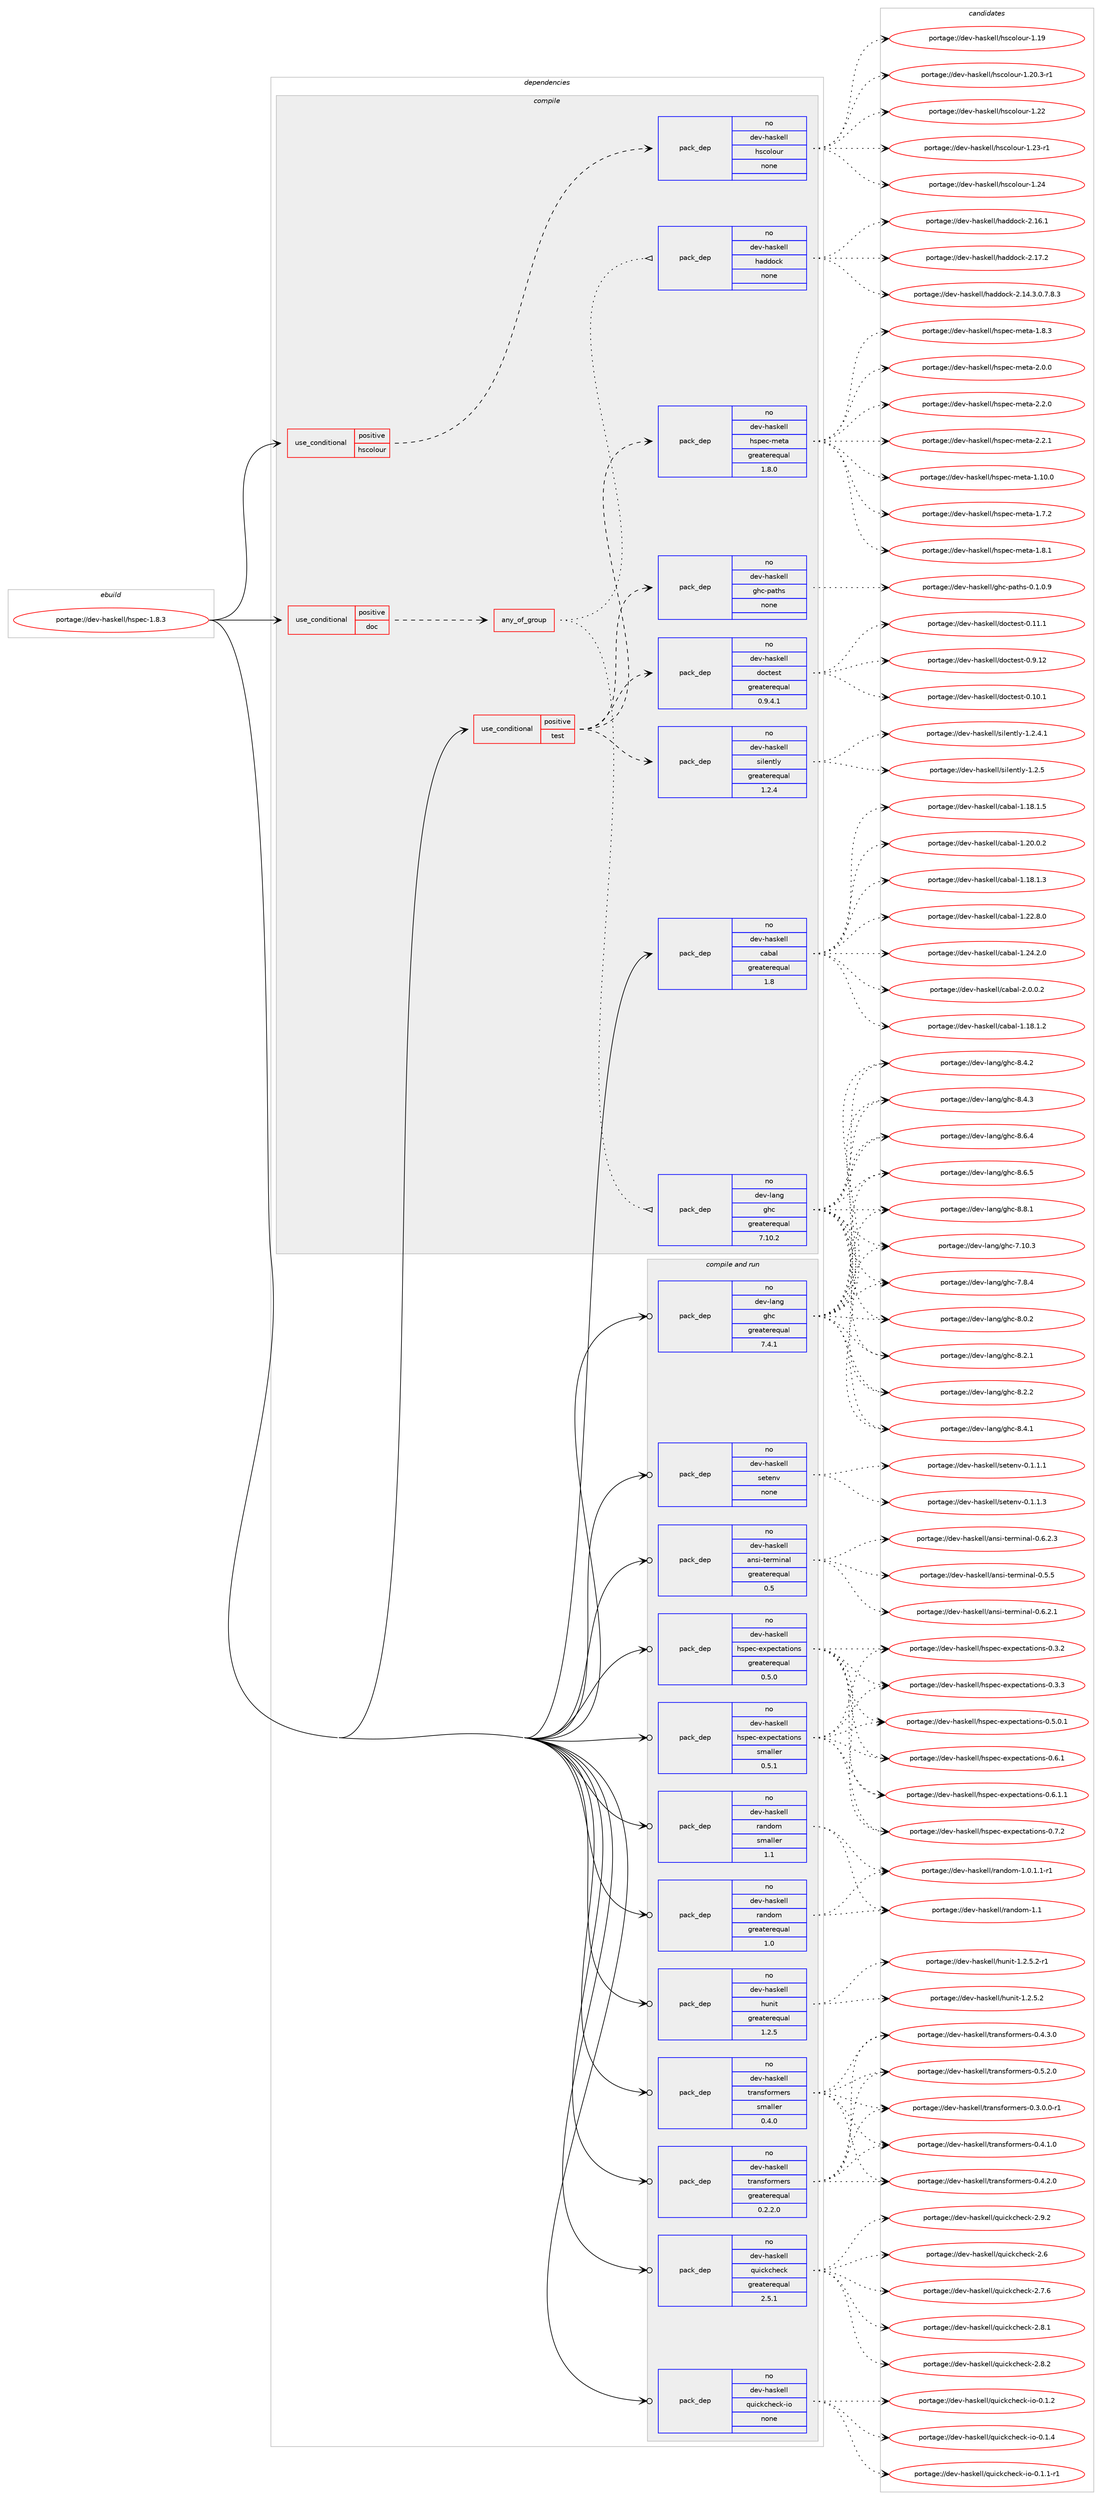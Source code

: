 digraph prolog {

# *************
# Graph options
# *************

newrank=true;
concentrate=true;
compound=true;
graph [rankdir=LR,fontname=Helvetica,fontsize=10,ranksep=1.5];#, ranksep=2.5, nodesep=0.2];
edge  [arrowhead=vee];
node  [fontname=Helvetica,fontsize=10];

# **********
# The ebuild
# **********

subgraph cluster_leftcol {
color=gray;
rank=same;
label=<<i>ebuild</i>>;
id [label="portage://dev-haskell/hspec-1.8.3", color=red, width=4, href="../dev-haskell/hspec-1.8.3.svg"];
}

# ****************
# The dependencies
# ****************

subgraph cluster_midcol {
color=gray;
label=<<i>dependencies</i>>;
subgraph cluster_compile {
fillcolor="#eeeeee";
style=filled;
label=<<i>compile</i>>;
subgraph cond15593 {
dependency70647 [label=<<TABLE BORDER="0" CELLBORDER="1" CELLSPACING="0" CELLPADDING="4"><TR><TD ROWSPAN="3" CELLPADDING="10">use_conditional</TD></TR><TR><TD>positive</TD></TR><TR><TD>doc</TD></TR></TABLE>>, shape=none, color=red];
subgraph any1839 {
dependency70648 [label=<<TABLE BORDER="0" CELLBORDER="1" CELLSPACING="0" CELLPADDING="4"><TR><TD CELLPADDING="10">any_of_group</TD></TR></TABLE>>, shape=none, color=red];subgraph pack53158 {
dependency70649 [label=<<TABLE BORDER="0" CELLBORDER="1" CELLSPACING="0" CELLPADDING="4" WIDTH="220"><TR><TD ROWSPAN="6" CELLPADDING="30">pack_dep</TD></TR><TR><TD WIDTH="110">no</TD></TR><TR><TD>dev-haskell</TD></TR><TR><TD>haddock</TD></TR><TR><TD>none</TD></TR><TR><TD></TD></TR></TABLE>>, shape=none, color=blue];
}
dependency70648:e -> dependency70649:w [weight=20,style="dotted",arrowhead="oinv"];
subgraph pack53159 {
dependency70650 [label=<<TABLE BORDER="0" CELLBORDER="1" CELLSPACING="0" CELLPADDING="4" WIDTH="220"><TR><TD ROWSPAN="6" CELLPADDING="30">pack_dep</TD></TR><TR><TD WIDTH="110">no</TD></TR><TR><TD>dev-lang</TD></TR><TR><TD>ghc</TD></TR><TR><TD>greaterequal</TD></TR><TR><TD>7.10.2</TD></TR></TABLE>>, shape=none, color=blue];
}
dependency70648:e -> dependency70650:w [weight=20,style="dotted",arrowhead="oinv"];
}
dependency70647:e -> dependency70648:w [weight=20,style="dashed",arrowhead="vee"];
}
id:e -> dependency70647:w [weight=20,style="solid",arrowhead="vee"];
subgraph cond15594 {
dependency70651 [label=<<TABLE BORDER="0" CELLBORDER="1" CELLSPACING="0" CELLPADDING="4"><TR><TD ROWSPAN="3" CELLPADDING="10">use_conditional</TD></TR><TR><TD>positive</TD></TR><TR><TD>hscolour</TD></TR></TABLE>>, shape=none, color=red];
subgraph pack53160 {
dependency70652 [label=<<TABLE BORDER="0" CELLBORDER="1" CELLSPACING="0" CELLPADDING="4" WIDTH="220"><TR><TD ROWSPAN="6" CELLPADDING="30">pack_dep</TD></TR><TR><TD WIDTH="110">no</TD></TR><TR><TD>dev-haskell</TD></TR><TR><TD>hscolour</TD></TR><TR><TD>none</TD></TR><TR><TD></TD></TR></TABLE>>, shape=none, color=blue];
}
dependency70651:e -> dependency70652:w [weight=20,style="dashed",arrowhead="vee"];
}
id:e -> dependency70651:w [weight=20,style="solid",arrowhead="vee"];
subgraph cond15595 {
dependency70653 [label=<<TABLE BORDER="0" CELLBORDER="1" CELLSPACING="0" CELLPADDING="4"><TR><TD ROWSPAN="3" CELLPADDING="10">use_conditional</TD></TR><TR><TD>positive</TD></TR><TR><TD>test</TD></TR></TABLE>>, shape=none, color=red];
subgraph pack53161 {
dependency70654 [label=<<TABLE BORDER="0" CELLBORDER="1" CELLSPACING="0" CELLPADDING="4" WIDTH="220"><TR><TD ROWSPAN="6" CELLPADDING="30">pack_dep</TD></TR><TR><TD WIDTH="110">no</TD></TR><TR><TD>dev-haskell</TD></TR><TR><TD>doctest</TD></TR><TR><TD>greaterequal</TD></TR><TR><TD>0.9.4.1</TD></TR></TABLE>>, shape=none, color=blue];
}
dependency70653:e -> dependency70654:w [weight=20,style="dashed",arrowhead="vee"];
subgraph pack53162 {
dependency70655 [label=<<TABLE BORDER="0" CELLBORDER="1" CELLSPACING="0" CELLPADDING="4" WIDTH="220"><TR><TD ROWSPAN="6" CELLPADDING="30">pack_dep</TD></TR><TR><TD WIDTH="110">no</TD></TR><TR><TD>dev-haskell</TD></TR><TR><TD>ghc-paths</TD></TR><TR><TD>none</TD></TR><TR><TD></TD></TR></TABLE>>, shape=none, color=blue];
}
dependency70653:e -> dependency70655:w [weight=20,style="dashed",arrowhead="vee"];
subgraph pack53163 {
dependency70656 [label=<<TABLE BORDER="0" CELLBORDER="1" CELLSPACING="0" CELLPADDING="4" WIDTH="220"><TR><TD ROWSPAN="6" CELLPADDING="30">pack_dep</TD></TR><TR><TD WIDTH="110">no</TD></TR><TR><TD>dev-haskell</TD></TR><TR><TD>hspec-meta</TD></TR><TR><TD>greaterequal</TD></TR><TR><TD>1.8.0</TD></TR></TABLE>>, shape=none, color=blue];
}
dependency70653:e -> dependency70656:w [weight=20,style="dashed",arrowhead="vee"];
subgraph pack53164 {
dependency70657 [label=<<TABLE BORDER="0" CELLBORDER="1" CELLSPACING="0" CELLPADDING="4" WIDTH="220"><TR><TD ROWSPAN="6" CELLPADDING="30">pack_dep</TD></TR><TR><TD WIDTH="110">no</TD></TR><TR><TD>dev-haskell</TD></TR><TR><TD>silently</TD></TR><TR><TD>greaterequal</TD></TR><TR><TD>1.2.4</TD></TR></TABLE>>, shape=none, color=blue];
}
dependency70653:e -> dependency70657:w [weight=20,style="dashed",arrowhead="vee"];
}
id:e -> dependency70653:w [weight=20,style="solid",arrowhead="vee"];
subgraph pack53165 {
dependency70658 [label=<<TABLE BORDER="0" CELLBORDER="1" CELLSPACING="0" CELLPADDING="4" WIDTH="220"><TR><TD ROWSPAN="6" CELLPADDING="30">pack_dep</TD></TR><TR><TD WIDTH="110">no</TD></TR><TR><TD>dev-haskell</TD></TR><TR><TD>cabal</TD></TR><TR><TD>greaterequal</TD></TR><TR><TD>1.8</TD></TR></TABLE>>, shape=none, color=blue];
}
id:e -> dependency70658:w [weight=20,style="solid",arrowhead="vee"];
}
subgraph cluster_compileandrun {
fillcolor="#eeeeee";
style=filled;
label=<<i>compile and run</i>>;
subgraph pack53166 {
dependency70659 [label=<<TABLE BORDER="0" CELLBORDER="1" CELLSPACING="0" CELLPADDING="4" WIDTH="220"><TR><TD ROWSPAN="6" CELLPADDING="30">pack_dep</TD></TR><TR><TD WIDTH="110">no</TD></TR><TR><TD>dev-haskell</TD></TR><TR><TD>ansi-terminal</TD></TR><TR><TD>greaterequal</TD></TR><TR><TD>0.5</TD></TR></TABLE>>, shape=none, color=blue];
}
id:e -> dependency70659:w [weight=20,style="solid",arrowhead="odotvee"];
subgraph pack53167 {
dependency70660 [label=<<TABLE BORDER="0" CELLBORDER="1" CELLSPACING="0" CELLPADDING="4" WIDTH="220"><TR><TD ROWSPAN="6" CELLPADDING="30">pack_dep</TD></TR><TR><TD WIDTH="110">no</TD></TR><TR><TD>dev-haskell</TD></TR><TR><TD>hspec-expectations</TD></TR><TR><TD>greaterequal</TD></TR><TR><TD>0.5.0</TD></TR></TABLE>>, shape=none, color=blue];
}
id:e -> dependency70660:w [weight=20,style="solid",arrowhead="odotvee"];
subgraph pack53168 {
dependency70661 [label=<<TABLE BORDER="0" CELLBORDER="1" CELLSPACING="0" CELLPADDING="4" WIDTH="220"><TR><TD ROWSPAN="6" CELLPADDING="30">pack_dep</TD></TR><TR><TD WIDTH="110">no</TD></TR><TR><TD>dev-haskell</TD></TR><TR><TD>hspec-expectations</TD></TR><TR><TD>smaller</TD></TR><TR><TD>0.5.1</TD></TR></TABLE>>, shape=none, color=blue];
}
id:e -> dependency70661:w [weight=20,style="solid",arrowhead="odotvee"];
subgraph pack53169 {
dependency70662 [label=<<TABLE BORDER="0" CELLBORDER="1" CELLSPACING="0" CELLPADDING="4" WIDTH="220"><TR><TD ROWSPAN="6" CELLPADDING="30">pack_dep</TD></TR><TR><TD WIDTH="110">no</TD></TR><TR><TD>dev-haskell</TD></TR><TR><TD>hunit</TD></TR><TR><TD>greaterequal</TD></TR><TR><TD>1.2.5</TD></TR></TABLE>>, shape=none, color=blue];
}
id:e -> dependency70662:w [weight=20,style="solid",arrowhead="odotvee"];
subgraph pack53170 {
dependency70663 [label=<<TABLE BORDER="0" CELLBORDER="1" CELLSPACING="0" CELLPADDING="4" WIDTH="220"><TR><TD ROWSPAN="6" CELLPADDING="30">pack_dep</TD></TR><TR><TD WIDTH="110">no</TD></TR><TR><TD>dev-haskell</TD></TR><TR><TD>quickcheck</TD></TR><TR><TD>greaterequal</TD></TR><TR><TD>2.5.1</TD></TR></TABLE>>, shape=none, color=blue];
}
id:e -> dependency70663:w [weight=20,style="solid",arrowhead="odotvee"];
subgraph pack53171 {
dependency70664 [label=<<TABLE BORDER="0" CELLBORDER="1" CELLSPACING="0" CELLPADDING="4" WIDTH="220"><TR><TD ROWSPAN="6" CELLPADDING="30">pack_dep</TD></TR><TR><TD WIDTH="110">no</TD></TR><TR><TD>dev-haskell</TD></TR><TR><TD>quickcheck-io</TD></TR><TR><TD>none</TD></TR><TR><TD></TD></TR></TABLE>>, shape=none, color=blue];
}
id:e -> dependency70664:w [weight=20,style="solid",arrowhead="odotvee"];
subgraph pack53172 {
dependency70665 [label=<<TABLE BORDER="0" CELLBORDER="1" CELLSPACING="0" CELLPADDING="4" WIDTH="220"><TR><TD ROWSPAN="6" CELLPADDING="30">pack_dep</TD></TR><TR><TD WIDTH="110">no</TD></TR><TR><TD>dev-haskell</TD></TR><TR><TD>random</TD></TR><TR><TD>greaterequal</TD></TR><TR><TD>1.0</TD></TR></TABLE>>, shape=none, color=blue];
}
id:e -> dependency70665:w [weight=20,style="solid",arrowhead="odotvee"];
subgraph pack53173 {
dependency70666 [label=<<TABLE BORDER="0" CELLBORDER="1" CELLSPACING="0" CELLPADDING="4" WIDTH="220"><TR><TD ROWSPAN="6" CELLPADDING="30">pack_dep</TD></TR><TR><TD WIDTH="110">no</TD></TR><TR><TD>dev-haskell</TD></TR><TR><TD>random</TD></TR><TR><TD>smaller</TD></TR><TR><TD>1.1</TD></TR></TABLE>>, shape=none, color=blue];
}
id:e -> dependency70666:w [weight=20,style="solid",arrowhead="odotvee"];
subgraph pack53174 {
dependency70667 [label=<<TABLE BORDER="0" CELLBORDER="1" CELLSPACING="0" CELLPADDING="4" WIDTH="220"><TR><TD ROWSPAN="6" CELLPADDING="30">pack_dep</TD></TR><TR><TD WIDTH="110">no</TD></TR><TR><TD>dev-haskell</TD></TR><TR><TD>setenv</TD></TR><TR><TD>none</TD></TR><TR><TD></TD></TR></TABLE>>, shape=none, color=blue];
}
id:e -> dependency70667:w [weight=20,style="solid",arrowhead="odotvee"];
subgraph pack53175 {
dependency70668 [label=<<TABLE BORDER="0" CELLBORDER="1" CELLSPACING="0" CELLPADDING="4" WIDTH="220"><TR><TD ROWSPAN="6" CELLPADDING="30">pack_dep</TD></TR><TR><TD WIDTH="110">no</TD></TR><TR><TD>dev-haskell</TD></TR><TR><TD>transformers</TD></TR><TR><TD>greaterequal</TD></TR><TR><TD>0.2.2.0</TD></TR></TABLE>>, shape=none, color=blue];
}
id:e -> dependency70668:w [weight=20,style="solid",arrowhead="odotvee"];
subgraph pack53176 {
dependency70669 [label=<<TABLE BORDER="0" CELLBORDER="1" CELLSPACING="0" CELLPADDING="4" WIDTH="220"><TR><TD ROWSPAN="6" CELLPADDING="30">pack_dep</TD></TR><TR><TD WIDTH="110">no</TD></TR><TR><TD>dev-haskell</TD></TR><TR><TD>transformers</TD></TR><TR><TD>smaller</TD></TR><TR><TD>0.4.0</TD></TR></TABLE>>, shape=none, color=blue];
}
id:e -> dependency70669:w [weight=20,style="solid",arrowhead="odotvee"];
subgraph pack53177 {
dependency70670 [label=<<TABLE BORDER="0" CELLBORDER="1" CELLSPACING="0" CELLPADDING="4" WIDTH="220"><TR><TD ROWSPAN="6" CELLPADDING="30">pack_dep</TD></TR><TR><TD WIDTH="110">no</TD></TR><TR><TD>dev-lang</TD></TR><TR><TD>ghc</TD></TR><TR><TD>greaterequal</TD></TR><TR><TD>7.4.1</TD></TR></TABLE>>, shape=none, color=blue];
}
id:e -> dependency70670:w [weight=20,style="solid",arrowhead="odotvee"];
}
subgraph cluster_run {
fillcolor="#eeeeee";
style=filled;
label=<<i>run</i>>;
}
}

# **************
# The candidates
# **************

subgraph cluster_choices {
rank=same;
color=gray;
label=<<i>candidates</i>>;

subgraph choice53158 {
color=black;
nodesep=1;
choiceportage1001011184510497115107101108108471049710010011199107455046495246514648465546564651 [label="portage://dev-haskell/haddock-2.14.3.0.7.8.3", color=red, width=4,href="../dev-haskell/haddock-2.14.3.0.7.8.3.svg"];
choiceportage100101118451049711510710110810847104971001001119910745504649544649 [label="portage://dev-haskell/haddock-2.16.1", color=red, width=4,href="../dev-haskell/haddock-2.16.1.svg"];
choiceportage100101118451049711510710110810847104971001001119910745504649554650 [label="portage://dev-haskell/haddock-2.17.2", color=red, width=4,href="../dev-haskell/haddock-2.17.2.svg"];
dependency70649:e -> choiceportage1001011184510497115107101108108471049710010011199107455046495246514648465546564651:w [style=dotted,weight="100"];
dependency70649:e -> choiceportage100101118451049711510710110810847104971001001119910745504649544649:w [style=dotted,weight="100"];
dependency70649:e -> choiceportage100101118451049711510710110810847104971001001119910745504649554650:w [style=dotted,weight="100"];
}
subgraph choice53159 {
color=black;
nodesep=1;
choiceportage1001011184510897110103471031049945554649484651 [label="portage://dev-lang/ghc-7.10.3", color=red, width=4,href="../dev-lang/ghc-7.10.3.svg"];
choiceportage10010111845108971101034710310499455546564652 [label="portage://dev-lang/ghc-7.8.4", color=red, width=4,href="../dev-lang/ghc-7.8.4.svg"];
choiceportage10010111845108971101034710310499455646484650 [label="portage://dev-lang/ghc-8.0.2", color=red, width=4,href="../dev-lang/ghc-8.0.2.svg"];
choiceportage10010111845108971101034710310499455646504649 [label="portage://dev-lang/ghc-8.2.1", color=red, width=4,href="../dev-lang/ghc-8.2.1.svg"];
choiceportage10010111845108971101034710310499455646504650 [label="portage://dev-lang/ghc-8.2.2", color=red, width=4,href="../dev-lang/ghc-8.2.2.svg"];
choiceportage10010111845108971101034710310499455646524649 [label="portage://dev-lang/ghc-8.4.1", color=red, width=4,href="../dev-lang/ghc-8.4.1.svg"];
choiceportage10010111845108971101034710310499455646524650 [label="portage://dev-lang/ghc-8.4.2", color=red, width=4,href="../dev-lang/ghc-8.4.2.svg"];
choiceportage10010111845108971101034710310499455646524651 [label="portage://dev-lang/ghc-8.4.3", color=red, width=4,href="../dev-lang/ghc-8.4.3.svg"];
choiceportage10010111845108971101034710310499455646544652 [label="portage://dev-lang/ghc-8.6.4", color=red, width=4,href="../dev-lang/ghc-8.6.4.svg"];
choiceportage10010111845108971101034710310499455646544653 [label="portage://dev-lang/ghc-8.6.5", color=red, width=4,href="../dev-lang/ghc-8.6.5.svg"];
choiceportage10010111845108971101034710310499455646564649 [label="portage://dev-lang/ghc-8.8.1", color=red, width=4,href="../dev-lang/ghc-8.8.1.svg"];
dependency70650:e -> choiceportage1001011184510897110103471031049945554649484651:w [style=dotted,weight="100"];
dependency70650:e -> choiceportage10010111845108971101034710310499455546564652:w [style=dotted,weight="100"];
dependency70650:e -> choiceportage10010111845108971101034710310499455646484650:w [style=dotted,weight="100"];
dependency70650:e -> choiceportage10010111845108971101034710310499455646504649:w [style=dotted,weight="100"];
dependency70650:e -> choiceportage10010111845108971101034710310499455646504650:w [style=dotted,weight="100"];
dependency70650:e -> choiceportage10010111845108971101034710310499455646524649:w [style=dotted,weight="100"];
dependency70650:e -> choiceportage10010111845108971101034710310499455646524650:w [style=dotted,weight="100"];
dependency70650:e -> choiceportage10010111845108971101034710310499455646524651:w [style=dotted,weight="100"];
dependency70650:e -> choiceportage10010111845108971101034710310499455646544652:w [style=dotted,weight="100"];
dependency70650:e -> choiceportage10010111845108971101034710310499455646544653:w [style=dotted,weight="100"];
dependency70650:e -> choiceportage10010111845108971101034710310499455646564649:w [style=dotted,weight="100"];
}
subgraph choice53160 {
color=black;
nodesep=1;
choiceportage100101118451049711510710110810847104115991111081111171144549464957 [label="portage://dev-haskell/hscolour-1.19", color=red, width=4,href="../dev-haskell/hscolour-1.19.svg"];
choiceportage10010111845104971151071011081084710411599111108111117114454946504846514511449 [label="portage://dev-haskell/hscolour-1.20.3-r1", color=red, width=4,href="../dev-haskell/hscolour-1.20.3-r1.svg"];
choiceportage100101118451049711510710110810847104115991111081111171144549465050 [label="portage://dev-haskell/hscolour-1.22", color=red, width=4,href="../dev-haskell/hscolour-1.22.svg"];
choiceportage1001011184510497115107101108108471041159911110811111711445494650514511449 [label="portage://dev-haskell/hscolour-1.23-r1", color=red, width=4,href="../dev-haskell/hscolour-1.23-r1.svg"];
choiceportage100101118451049711510710110810847104115991111081111171144549465052 [label="portage://dev-haskell/hscolour-1.24", color=red, width=4,href="../dev-haskell/hscolour-1.24.svg"];
dependency70652:e -> choiceportage100101118451049711510710110810847104115991111081111171144549464957:w [style=dotted,weight="100"];
dependency70652:e -> choiceportage10010111845104971151071011081084710411599111108111117114454946504846514511449:w [style=dotted,weight="100"];
dependency70652:e -> choiceportage100101118451049711510710110810847104115991111081111171144549465050:w [style=dotted,weight="100"];
dependency70652:e -> choiceportage1001011184510497115107101108108471041159911110811111711445494650514511449:w [style=dotted,weight="100"];
dependency70652:e -> choiceportage100101118451049711510710110810847104115991111081111171144549465052:w [style=dotted,weight="100"];
}
subgraph choice53161 {
color=black;
nodesep=1;
choiceportage1001011184510497115107101108108471001119911610111511645484649484649 [label="portage://dev-haskell/doctest-0.10.1", color=red, width=4,href="../dev-haskell/doctest-0.10.1.svg"];
choiceportage1001011184510497115107101108108471001119911610111511645484649494649 [label="portage://dev-haskell/doctest-0.11.1", color=red, width=4,href="../dev-haskell/doctest-0.11.1.svg"];
choiceportage1001011184510497115107101108108471001119911610111511645484657464950 [label="portage://dev-haskell/doctest-0.9.12", color=red, width=4,href="../dev-haskell/doctest-0.9.12.svg"];
dependency70654:e -> choiceportage1001011184510497115107101108108471001119911610111511645484649484649:w [style=dotted,weight="100"];
dependency70654:e -> choiceportage1001011184510497115107101108108471001119911610111511645484649494649:w [style=dotted,weight="100"];
dependency70654:e -> choiceportage1001011184510497115107101108108471001119911610111511645484657464950:w [style=dotted,weight="100"];
}
subgraph choice53162 {
color=black;
nodesep=1;
choiceportage1001011184510497115107101108108471031049945112971161041154548464946484657 [label="portage://dev-haskell/ghc-paths-0.1.0.9", color=red, width=4,href="../dev-haskell/ghc-paths-0.1.0.9.svg"];
dependency70655:e -> choiceportage1001011184510497115107101108108471031049945112971161041154548464946484657:w [style=dotted,weight="100"];
}
subgraph choice53163 {
color=black;
nodesep=1;
choiceportage10010111845104971151071011081084710411511210199451091011169745494649484648 [label="portage://dev-haskell/hspec-meta-1.10.0", color=red, width=4,href="../dev-haskell/hspec-meta-1.10.0.svg"];
choiceportage100101118451049711510710110810847104115112101994510910111697454946554650 [label="portage://dev-haskell/hspec-meta-1.7.2", color=red, width=4,href="../dev-haskell/hspec-meta-1.7.2.svg"];
choiceportage100101118451049711510710110810847104115112101994510910111697454946564649 [label="portage://dev-haskell/hspec-meta-1.8.1", color=red, width=4,href="../dev-haskell/hspec-meta-1.8.1.svg"];
choiceportage100101118451049711510710110810847104115112101994510910111697454946564651 [label="portage://dev-haskell/hspec-meta-1.8.3", color=red, width=4,href="../dev-haskell/hspec-meta-1.8.3.svg"];
choiceportage100101118451049711510710110810847104115112101994510910111697455046484648 [label="portage://dev-haskell/hspec-meta-2.0.0", color=red, width=4,href="../dev-haskell/hspec-meta-2.0.0.svg"];
choiceportage100101118451049711510710110810847104115112101994510910111697455046504648 [label="portage://dev-haskell/hspec-meta-2.2.0", color=red, width=4,href="../dev-haskell/hspec-meta-2.2.0.svg"];
choiceportage100101118451049711510710110810847104115112101994510910111697455046504649 [label="portage://dev-haskell/hspec-meta-2.2.1", color=red, width=4,href="../dev-haskell/hspec-meta-2.2.1.svg"];
dependency70656:e -> choiceportage10010111845104971151071011081084710411511210199451091011169745494649484648:w [style=dotted,weight="100"];
dependency70656:e -> choiceportage100101118451049711510710110810847104115112101994510910111697454946554650:w [style=dotted,weight="100"];
dependency70656:e -> choiceportage100101118451049711510710110810847104115112101994510910111697454946564649:w [style=dotted,weight="100"];
dependency70656:e -> choiceportage100101118451049711510710110810847104115112101994510910111697454946564651:w [style=dotted,weight="100"];
dependency70656:e -> choiceportage100101118451049711510710110810847104115112101994510910111697455046484648:w [style=dotted,weight="100"];
dependency70656:e -> choiceportage100101118451049711510710110810847104115112101994510910111697455046504648:w [style=dotted,weight="100"];
dependency70656:e -> choiceportage100101118451049711510710110810847104115112101994510910111697455046504649:w [style=dotted,weight="100"];
}
subgraph choice53164 {
color=black;
nodesep=1;
choiceportage1001011184510497115107101108108471151051081011101161081214549465046524649 [label="portage://dev-haskell/silently-1.2.4.1", color=red, width=4,href="../dev-haskell/silently-1.2.4.1.svg"];
choiceportage100101118451049711510710110810847115105108101110116108121454946504653 [label="portage://dev-haskell/silently-1.2.5", color=red, width=4,href="../dev-haskell/silently-1.2.5.svg"];
dependency70657:e -> choiceportage1001011184510497115107101108108471151051081011101161081214549465046524649:w [style=dotted,weight="100"];
dependency70657:e -> choiceportage100101118451049711510710110810847115105108101110116108121454946504653:w [style=dotted,weight="100"];
}
subgraph choice53165 {
color=black;
nodesep=1;
choiceportage10010111845104971151071011081084799979897108454946495646494650 [label="portage://dev-haskell/cabal-1.18.1.2", color=red, width=4,href="../dev-haskell/cabal-1.18.1.2.svg"];
choiceportage10010111845104971151071011081084799979897108454946495646494651 [label="portage://dev-haskell/cabal-1.18.1.3", color=red, width=4,href="../dev-haskell/cabal-1.18.1.3.svg"];
choiceportage10010111845104971151071011081084799979897108454946495646494653 [label="portage://dev-haskell/cabal-1.18.1.5", color=red, width=4,href="../dev-haskell/cabal-1.18.1.5.svg"];
choiceportage10010111845104971151071011081084799979897108454946504846484650 [label="portage://dev-haskell/cabal-1.20.0.2", color=red, width=4,href="../dev-haskell/cabal-1.20.0.2.svg"];
choiceportage10010111845104971151071011081084799979897108454946505046564648 [label="portage://dev-haskell/cabal-1.22.8.0", color=red, width=4,href="../dev-haskell/cabal-1.22.8.0.svg"];
choiceportage10010111845104971151071011081084799979897108454946505246504648 [label="portage://dev-haskell/cabal-1.24.2.0", color=red, width=4,href="../dev-haskell/cabal-1.24.2.0.svg"];
choiceportage100101118451049711510710110810847999798971084550464846484650 [label="portage://dev-haskell/cabal-2.0.0.2", color=red, width=4,href="../dev-haskell/cabal-2.0.0.2.svg"];
dependency70658:e -> choiceportage10010111845104971151071011081084799979897108454946495646494650:w [style=dotted,weight="100"];
dependency70658:e -> choiceportage10010111845104971151071011081084799979897108454946495646494651:w [style=dotted,weight="100"];
dependency70658:e -> choiceportage10010111845104971151071011081084799979897108454946495646494653:w [style=dotted,weight="100"];
dependency70658:e -> choiceportage10010111845104971151071011081084799979897108454946504846484650:w [style=dotted,weight="100"];
dependency70658:e -> choiceportage10010111845104971151071011081084799979897108454946505046564648:w [style=dotted,weight="100"];
dependency70658:e -> choiceportage10010111845104971151071011081084799979897108454946505246504648:w [style=dotted,weight="100"];
dependency70658:e -> choiceportage100101118451049711510710110810847999798971084550464846484650:w [style=dotted,weight="100"];
}
subgraph choice53166 {
color=black;
nodesep=1;
choiceportage100101118451049711510710110810847971101151054511610111410910511097108454846534653 [label="portage://dev-haskell/ansi-terminal-0.5.5", color=red, width=4,href="../dev-haskell/ansi-terminal-0.5.5.svg"];
choiceportage1001011184510497115107101108108479711011510545116101114109105110971084548465446504649 [label="portage://dev-haskell/ansi-terminal-0.6.2.1", color=red, width=4,href="../dev-haskell/ansi-terminal-0.6.2.1.svg"];
choiceportage1001011184510497115107101108108479711011510545116101114109105110971084548465446504651 [label="portage://dev-haskell/ansi-terminal-0.6.2.3", color=red, width=4,href="../dev-haskell/ansi-terminal-0.6.2.3.svg"];
dependency70659:e -> choiceportage100101118451049711510710110810847971101151054511610111410910511097108454846534653:w [style=dotted,weight="100"];
dependency70659:e -> choiceportage1001011184510497115107101108108479711011510545116101114109105110971084548465446504649:w [style=dotted,weight="100"];
dependency70659:e -> choiceportage1001011184510497115107101108108479711011510545116101114109105110971084548465446504651:w [style=dotted,weight="100"];
}
subgraph choice53167 {
color=black;
nodesep=1;
choiceportage10010111845104971151071011081084710411511210199451011201121019911697116105111110115454846514650 [label="portage://dev-haskell/hspec-expectations-0.3.2", color=red, width=4,href="../dev-haskell/hspec-expectations-0.3.2.svg"];
choiceportage10010111845104971151071011081084710411511210199451011201121019911697116105111110115454846514651 [label="portage://dev-haskell/hspec-expectations-0.3.3", color=red, width=4,href="../dev-haskell/hspec-expectations-0.3.3.svg"];
choiceportage100101118451049711510710110810847104115112101994510112011210199116971161051111101154548465346484649 [label="portage://dev-haskell/hspec-expectations-0.5.0.1", color=red, width=4,href="../dev-haskell/hspec-expectations-0.5.0.1.svg"];
choiceportage10010111845104971151071011081084710411511210199451011201121019911697116105111110115454846544649 [label="portage://dev-haskell/hspec-expectations-0.6.1", color=red, width=4,href="../dev-haskell/hspec-expectations-0.6.1.svg"];
choiceportage100101118451049711510710110810847104115112101994510112011210199116971161051111101154548465446494649 [label="portage://dev-haskell/hspec-expectations-0.6.1.1", color=red, width=4,href="../dev-haskell/hspec-expectations-0.6.1.1.svg"];
choiceportage10010111845104971151071011081084710411511210199451011201121019911697116105111110115454846554650 [label="portage://dev-haskell/hspec-expectations-0.7.2", color=red, width=4,href="../dev-haskell/hspec-expectations-0.7.2.svg"];
dependency70660:e -> choiceportage10010111845104971151071011081084710411511210199451011201121019911697116105111110115454846514650:w [style=dotted,weight="100"];
dependency70660:e -> choiceportage10010111845104971151071011081084710411511210199451011201121019911697116105111110115454846514651:w [style=dotted,weight="100"];
dependency70660:e -> choiceportage100101118451049711510710110810847104115112101994510112011210199116971161051111101154548465346484649:w [style=dotted,weight="100"];
dependency70660:e -> choiceportage10010111845104971151071011081084710411511210199451011201121019911697116105111110115454846544649:w [style=dotted,weight="100"];
dependency70660:e -> choiceportage100101118451049711510710110810847104115112101994510112011210199116971161051111101154548465446494649:w [style=dotted,weight="100"];
dependency70660:e -> choiceportage10010111845104971151071011081084710411511210199451011201121019911697116105111110115454846554650:w [style=dotted,weight="100"];
}
subgraph choice53168 {
color=black;
nodesep=1;
choiceportage10010111845104971151071011081084710411511210199451011201121019911697116105111110115454846514650 [label="portage://dev-haskell/hspec-expectations-0.3.2", color=red, width=4,href="../dev-haskell/hspec-expectations-0.3.2.svg"];
choiceportage10010111845104971151071011081084710411511210199451011201121019911697116105111110115454846514651 [label="portage://dev-haskell/hspec-expectations-0.3.3", color=red, width=4,href="../dev-haskell/hspec-expectations-0.3.3.svg"];
choiceportage100101118451049711510710110810847104115112101994510112011210199116971161051111101154548465346484649 [label="portage://dev-haskell/hspec-expectations-0.5.0.1", color=red, width=4,href="../dev-haskell/hspec-expectations-0.5.0.1.svg"];
choiceportage10010111845104971151071011081084710411511210199451011201121019911697116105111110115454846544649 [label="portage://dev-haskell/hspec-expectations-0.6.1", color=red, width=4,href="../dev-haskell/hspec-expectations-0.6.1.svg"];
choiceportage100101118451049711510710110810847104115112101994510112011210199116971161051111101154548465446494649 [label="portage://dev-haskell/hspec-expectations-0.6.1.1", color=red, width=4,href="../dev-haskell/hspec-expectations-0.6.1.1.svg"];
choiceportage10010111845104971151071011081084710411511210199451011201121019911697116105111110115454846554650 [label="portage://dev-haskell/hspec-expectations-0.7.2", color=red, width=4,href="../dev-haskell/hspec-expectations-0.7.2.svg"];
dependency70661:e -> choiceportage10010111845104971151071011081084710411511210199451011201121019911697116105111110115454846514650:w [style=dotted,weight="100"];
dependency70661:e -> choiceportage10010111845104971151071011081084710411511210199451011201121019911697116105111110115454846514651:w [style=dotted,weight="100"];
dependency70661:e -> choiceportage100101118451049711510710110810847104115112101994510112011210199116971161051111101154548465346484649:w [style=dotted,weight="100"];
dependency70661:e -> choiceportage10010111845104971151071011081084710411511210199451011201121019911697116105111110115454846544649:w [style=dotted,weight="100"];
dependency70661:e -> choiceportage100101118451049711510710110810847104115112101994510112011210199116971161051111101154548465446494649:w [style=dotted,weight="100"];
dependency70661:e -> choiceportage10010111845104971151071011081084710411511210199451011201121019911697116105111110115454846554650:w [style=dotted,weight="100"];
}
subgraph choice53169 {
color=black;
nodesep=1;
choiceportage1001011184510497115107101108108471041171101051164549465046534650 [label="portage://dev-haskell/hunit-1.2.5.2", color=red, width=4,href="../dev-haskell/hunit-1.2.5.2.svg"];
choiceportage10010111845104971151071011081084710411711010511645494650465346504511449 [label="portage://dev-haskell/hunit-1.2.5.2-r1", color=red, width=4,href="../dev-haskell/hunit-1.2.5.2-r1.svg"];
dependency70662:e -> choiceportage1001011184510497115107101108108471041171101051164549465046534650:w [style=dotted,weight="100"];
dependency70662:e -> choiceportage10010111845104971151071011081084710411711010511645494650465346504511449:w [style=dotted,weight="100"];
}
subgraph choice53170 {
color=black;
nodesep=1;
choiceportage10010111845104971151071011081084711311710599107991041019910745504654 [label="portage://dev-haskell/quickcheck-2.6", color=red, width=4,href="../dev-haskell/quickcheck-2.6.svg"];
choiceportage100101118451049711510710110810847113117105991079910410199107455046554654 [label="portage://dev-haskell/quickcheck-2.7.6", color=red, width=4,href="../dev-haskell/quickcheck-2.7.6.svg"];
choiceportage100101118451049711510710110810847113117105991079910410199107455046564649 [label="portage://dev-haskell/quickcheck-2.8.1", color=red, width=4,href="../dev-haskell/quickcheck-2.8.1.svg"];
choiceportage100101118451049711510710110810847113117105991079910410199107455046564650 [label="portage://dev-haskell/quickcheck-2.8.2", color=red, width=4,href="../dev-haskell/quickcheck-2.8.2.svg"];
choiceportage100101118451049711510710110810847113117105991079910410199107455046574650 [label="portage://dev-haskell/quickcheck-2.9.2", color=red, width=4,href="../dev-haskell/quickcheck-2.9.2.svg"];
dependency70663:e -> choiceportage10010111845104971151071011081084711311710599107991041019910745504654:w [style=dotted,weight="100"];
dependency70663:e -> choiceportage100101118451049711510710110810847113117105991079910410199107455046554654:w [style=dotted,weight="100"];
dependency70663:e -> choiceportage100101118451049711510710110810847113117105991079910410199107455046564649:w [style=dotted,weight="100"];
dependency70663:e -> choiceportage100101118451049711510710110810847113117105991079910410199107455046564650:w [style=dotted,weight="100"];
dependency70663:e -> choiceportage100101118451049711510710110810847113117105991079910410199107455046574650:w [style=dotted,weight="100"];
}
subgraph choice53171 {
color=black;
nodesep=1;
choiceportage100101118451049711510710110810847113117105991079910410199107451051114548464946494511449 [label="portage://dev-haskell/quickcheck-io-0.1.1-r1", color=red, width=4,href="../dev-haskell/quickcheck-io-0.1.1-r1.svg"];
choiceportage10010111845104971151071011081084711311710599107991041019910745105111454846494650 [label="portage://dev-haskell/quickcheck-io-0.1.2", color=red, width=4,href="../dev-haskell/quickcheck-io-0.1.2.svg"];
choiceportage10010111845104971151071011081084711311710599107991041019910745105111454846494652 [label="portage://dev-haskell/quickcheck-io-0.1.4", color=red, width=4,href="../dev-haskell/quickcheck-io-0.1.4.svg"];
dependency70664:e -> choiceportage100101118451049711510710110810847113117105991079910410199107451051114548464946494511449:w [style=dotted,weight="100"];
dependency70664:e -> choiceportage10010111845104971151071011081084711311710599107991041019910745105111454846494650:w [style=dotted,weight="100"];
dependency70664:e -> choiceportage10010111845104971151071011081084711311710599107991041019910745105111454846494652:w [style=dotted,weight="100"];
}
subgraph choice53172 {
color=black;
nodesep=1;
choiceportage1001011184510497115107101108108471149711010011110945494648464946494511449 [label="portage://dev-haskell/random-1.0.1.1-r1", color=red, width=4,href="../dev-haskell/random-1.0.1.1-r1.svg"];
choiceportage1001011184510497115107101108108471149711010011110945494649 [label="portage://dev-haskell/random-1.1", color=red, width=4,href="../dev-haskell/random-1.1.svg"];
dependency70665:e -> choiceportage1001011184510497115107101108108471149711010011110945494648464946494511449:w [style=dotted,weight="100"];
dependency70665:e -> choiceportage1001011184510497115107101108108471149711010011110945494649:w [style=dotted,weight="100"];
}
subgraph choice53173 {
color=black;
nodesep=1;
choiceportage1001011184510497115107101108108471149711010011110945494648464946494511449 [label="portage://dev-haskell/random-1.0.1.1-r1", color=red, width=4,href="../dev-haskell/random-1.0.1.1-r1.svg"];
choiceportage1001011184510497115107101108108471149711010011110945494649 [label="portage://dev-haskell/random-1.1", color=red, width=4,href="../dev-haskell/random-1.1.svg"];
dependency70666:e -> choiceportage1001011184510497115107101108108471149711010011110945494648464946494511449:w [style=dotted,weight="100"];
dependency70666:e -> choiceportage1001011184510497115107101108108471149711010011110945494649:w [style=dotted,weight="100"];
}
subgraph choice53174 {
color=black;
nodesep=1;
choiceportage1001011184510497115107101108108471151011161011101184548464946494649 [label="portage://dev-haskell/setenv-0.1.1.1", color=red, width=4,href="../dev-haskell/setenv-0.1.1.1.svg"];
choiceportage1001011184510497115107101108108471151011161011101184548464946494651 [label="portage://dev-haskell/setenv-0.1.1.3", color=red, width=4,href="../dev-haskell/setenv-0.1.1.3.svg"];
dependency70667:e -> choiceportage1001011184510497115107101108108471151011161011101184548464946494649:w [style=dotted,weight="100"];
dependency70667:e -> choiceportage1001011184510497115107101108108471151011161011101184548464946494651:w [style=dotted,weight="100"];
}
subgraph choice53175 {
color=black;
nodesep=1;
choiceportage1001011184510497115107101108108471161149711011510211111410910111411545484651464846484511449 [label="portage://dev-haskell/transformers-0.3.0.0-r1", color=red, width=4,href="../dev-haskell/transformers-0.3.0.0-r1.svg"];
choiceportage100101118451049711510710110810847116114971101151021111141091011141154548465246494648 [label="portage://dev-haskell/transformers-0.4.1.0", color=red, width=4,href="../dev-haskell/transformers-0.4.1.0.svg"];
choiceportage100101118451049711510710110810847116114971101151021111141091011141154548465246504648 [label="portage://dev-haskell/transformers-0.4.2.0", color=red, width=4,href="../dev-haskell/transformers-0.4.2.0.svg"];
choiceportage100101118451049711510710110810847116114971101151021111141091011141154548465246514648 [label="portage://dev-haskell/transformers-0.4.3.0", color=red, width=4,href="../dev-haskell/transformers-0.4.3.0.svg"];
choiceportage100101118451049711510710110810847116114971101151021111141091011141154548465346504648 [label="portage://dev-haskell/transformers-0.5.2.0", color=red, width=4,href="../dev-haskell/transformers-0.5.2.0.svg"];
dependency70668:e -> choiceportage1001011184510497115107101108108471161149711011510211111410910111411545484651464846484511449:w [style=dotted,weight="100"];
dependency70668:e -> choiceportage100101118451049711510710110810847116114971101151021111141091011141154548465246494648:w [style=dotted,weight="100"];
dependency70668:e -> choiceportage100101118451049711510710110810847116114971101151021111141091011141154548465246504648:w [style=dotted,weight="100"];
dependency70668:e -> choiceportage100101118451049711510710110810847116114971101151021111141091011141154548465246514648:w [style=dotted,weight="100"];
dependency70668:e -> choiceportage100101118451049711510710110810847116114971101151021111141091011141154548465346504648:w [style=dotted,weight="100"];
}
subgraph choice53176 {
color=black;
nodesep=1;
choiceportage1001011184510497115107101108108471161149711011510211111410910111411545484651464846484511449 [label="portage://dev-haskell/transformers-0.3.0.0-r1", color=red, width=4,href="../dev-haskell/transformers-0.3.0.0-r1.svg"];
choiceportage100101118451049711510710110810847116114971101151021111141091011141154548465246494648 [label="portage://dev-haskell/transformers-0.4.1.0", color=red, width=4,href="../dev-haskell/transformers-0.4.1.0.svg"];
choiceportage100101118451049711510710110810847116114971101151021111141091011141154548465246504648 [label="portage://dev-haskell/transformers-0.4.2.0", color=red, width=4,href="../dev-haskell/transformers-0.4.2.0.svg"];
choiceportage100101118451049711510710110810847116114971101151021111141091011141154548465246514648 [label="portage://dev-haskell/transformers-0.4.3.0", color=red, width=4,href="../dev-haskell/transformers-0.4.3.0.svg"];
choiceportage100101118451049711510710110810847116114971101151021111141091011141154548465346504648 [label="portage://dev-haskell/transformers-0.5.2.0", color=red, width=4,href="../dev-haskell/transformers-0.5.2.0.svg"];
dependency70669:e -> choiceportage1001011184510497115107101108108471161149711011510211111410910111411545484651464846484511449:w [style=dotted,weight="100"];
dependency70669:e -> choiceportage100101118451049711510710110810847116114971101151021111141091011141154548465246494648:w [style=dotted,weight="100"];
dependency70669:e -> choiceportage100101118451049711510710110810847116114971101151021111141091011141154548465246504648:w [style=dotted,weight="100"];
dependency70669:e -> choiceportage100101118451049711510710110810847116114971101151021111141091011141154548465246514648:w [style=dotted,weight="100"];
dependency70669:e -> choiceportage100101118451049711510710110810847116114971101151021111141091011141154548465346504648:w [style=dotted,weight="100"];
}
subgraph choice53177 {
color=black;
nodesep=1;
choiceportage1001011184510897110103471031049945554649484651 [label="portage://dev-lang/ghc-7.10.3", color=red, width=4,href="../dev-lang/ghc-7.10.3.svg"];
choiceportage10010111845108971101034710310499455546564652 [label="portage://dev-lang/ghc-7.8.4", color=red, width=4,href="../dev-lang/ghc-7.8.4.svg"];
choiceportage10010111845108971101034710310499455646484650 [label="portage://dev-lang/ghc-8.0.2", color=red, width=4,href="../dev-lang/ghc-8.0.2.svg"];
choiceportage10010111845108971101034710310499455646504649 [label="portage://dev-lang/ghc-8.2.1", color=red, width=4,href="../dev-lang/ghc-8.2.1.svg"];
choiceportage10010111845108971101034710310499455646504650 [label="portage://dev-lang/ghc-8.2.2", color=red, width=4,href="../dev-lang/ghc-8.2.2.svg"];
choiceportage10010111845108971101034710310499455646524649 [label="portage://dev-lang/ghc-8.4.1", color=red, width=4,href="../dev-lang/ghc-8.4.1.svg"];
choiceportage10010111845108971101034710310499455646524650 [label="portage://dev-lang/ghc-8.4.2", color=red, width=4,href="../dev-lang/ghc-8.4.2.svg"];
choiceportage10010111845108971101034710310499455646524651 [label="portage://dev-lang/ghc-8.4.3", color=red, width=4,href="../dev-lang/ghc-8.4.3.svg"];
choiceportage10010111845108971101034710310499455646544652 [label="portage://dev-lang/ghc-8.6.4", color=red, width=4,href="../dev-lang/ghc-8.6.4.svg"];
choiceportage10010111845108971101034710310499455646544653 [label="portage://dev-lang/ghc-8.6.5", color=red, width=4,href="../dev-lang/ghc-8.6.5.svg"];
choiceportage10010111845108971101034710310499455646564649 [label="portage://dev-lang/ghc-8.8.1", color=red, width=4,href="../dev-lang/ghc-8.8.1.svg"];
dependency70670:e -> choiceportage1001011184510897110103471031049945554649484651:w [style=dotted,weight="100"];
dependency70670:e -> choiceportage10010111845108971101034710310499455546564652:w [style=dotted,weight="100"];
dependency70670:e -> choiceportage10010111845108971101034710310499455646484650:w [style=dotted,weight="100"];
dependency70670:e -> choiceportage10010111845108971101034710310499455646504649:w [style=dotted,weight="100"];
dependency70670:e -> choiceportage10010111845108971101034710310499455646504650:w [style=dotted,weight="100"];
dependency70670:e -> choiceportage10010111845108971101034710310499455646524649:w [style=dotted,weight="100"];
dependency70670:e -> choiceportage10010111845108971101034710310499455646524650:w [style=dotted,weight="100"];
dependency70670:e -> choiceportage10010111845108971101034710310499455646524651:w [style=dotted,weight="100"];
dependency70670:e -> choiceportage10010111845108971101034710310499455646544652:w [style=dotted,weight="100"];
dependency70670:e -> choiceportage10010111845108971101034710310499455646544653:w [style=dotted,weight="100"];
dependency70670:e -> choiceportage10010111845108971101034710310499455646564649:w [style=dotted,weight="100"];
}
}

}
